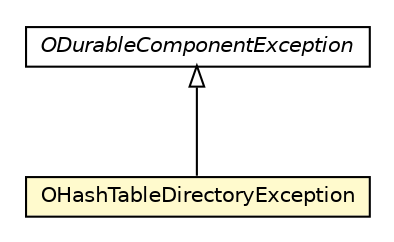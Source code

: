 #!/usr/local/bin/dot
#
# Class diagram 
# Generated by UMLGraph version R5_6-24-gf6e263 (http://www.umlgraph.org/)
#

digraph G {
	edge [fontname="Helvetica",fontsize=10,labelfontname="Helvetica",labelfontsize=10];
	node [fontname="Helvetica",fontsize=10,shape=plaintext];
	nodesep=0.25;
	ranksep=0.5;
	// com.orientechnologies.orient.core.exception.ODurableComponentException
	c1909444 [label=<<table title="com.orientechnologies.orient.core.exception.ODurableComponentException" border="0" cellborder="1" cellspacing="0" cellpadding="2" port="p" href="./ODurableComponentException.html">
		<tr><td><table border="0" cellspacing="0" cellpadding="1">
<tr><td align="center" balign="center"><font face="Helvetica-Oblique"> ODurableComponentException </font></td></tr>
		</table></td></tr>
		</table>>, URL="./ODurableComponentException.html", fontname="Helvetica", fontcolor="black", fontsize=10.0];
	// com.orientechnologies.orient.core.exception.OHashTableDirectoryException
	c1909478 [label=<<table title="com.orientechnologies.orient.core.exception.OHashTableDirectoryException" border="0" cellborder="1" cellspacing="0" cellpadding="2" port="p" bgcolor="lemonChiffon" href="./OHashTableDirectoryException.html">
		<tr><td><table border="0" cellspacing="0" cellpadding="1">
<tr><td align="center" balign="center"> OHashTableDirectoryException </td></tr>
		</table></td></tr>
		</table>>, URL="./OHashTableDirectoryException.html", fontname="Helvetica", fontcolor="black", fontsize=10.0];
	//com.orientechnologies.orient.core.exception.OHashTableDirectoryException extends com.orientechnologies.orient.core.exception.ODurableComponentException
	c1909444:p -> c1909478:p [dir=back,arrowtail=empty];
}


